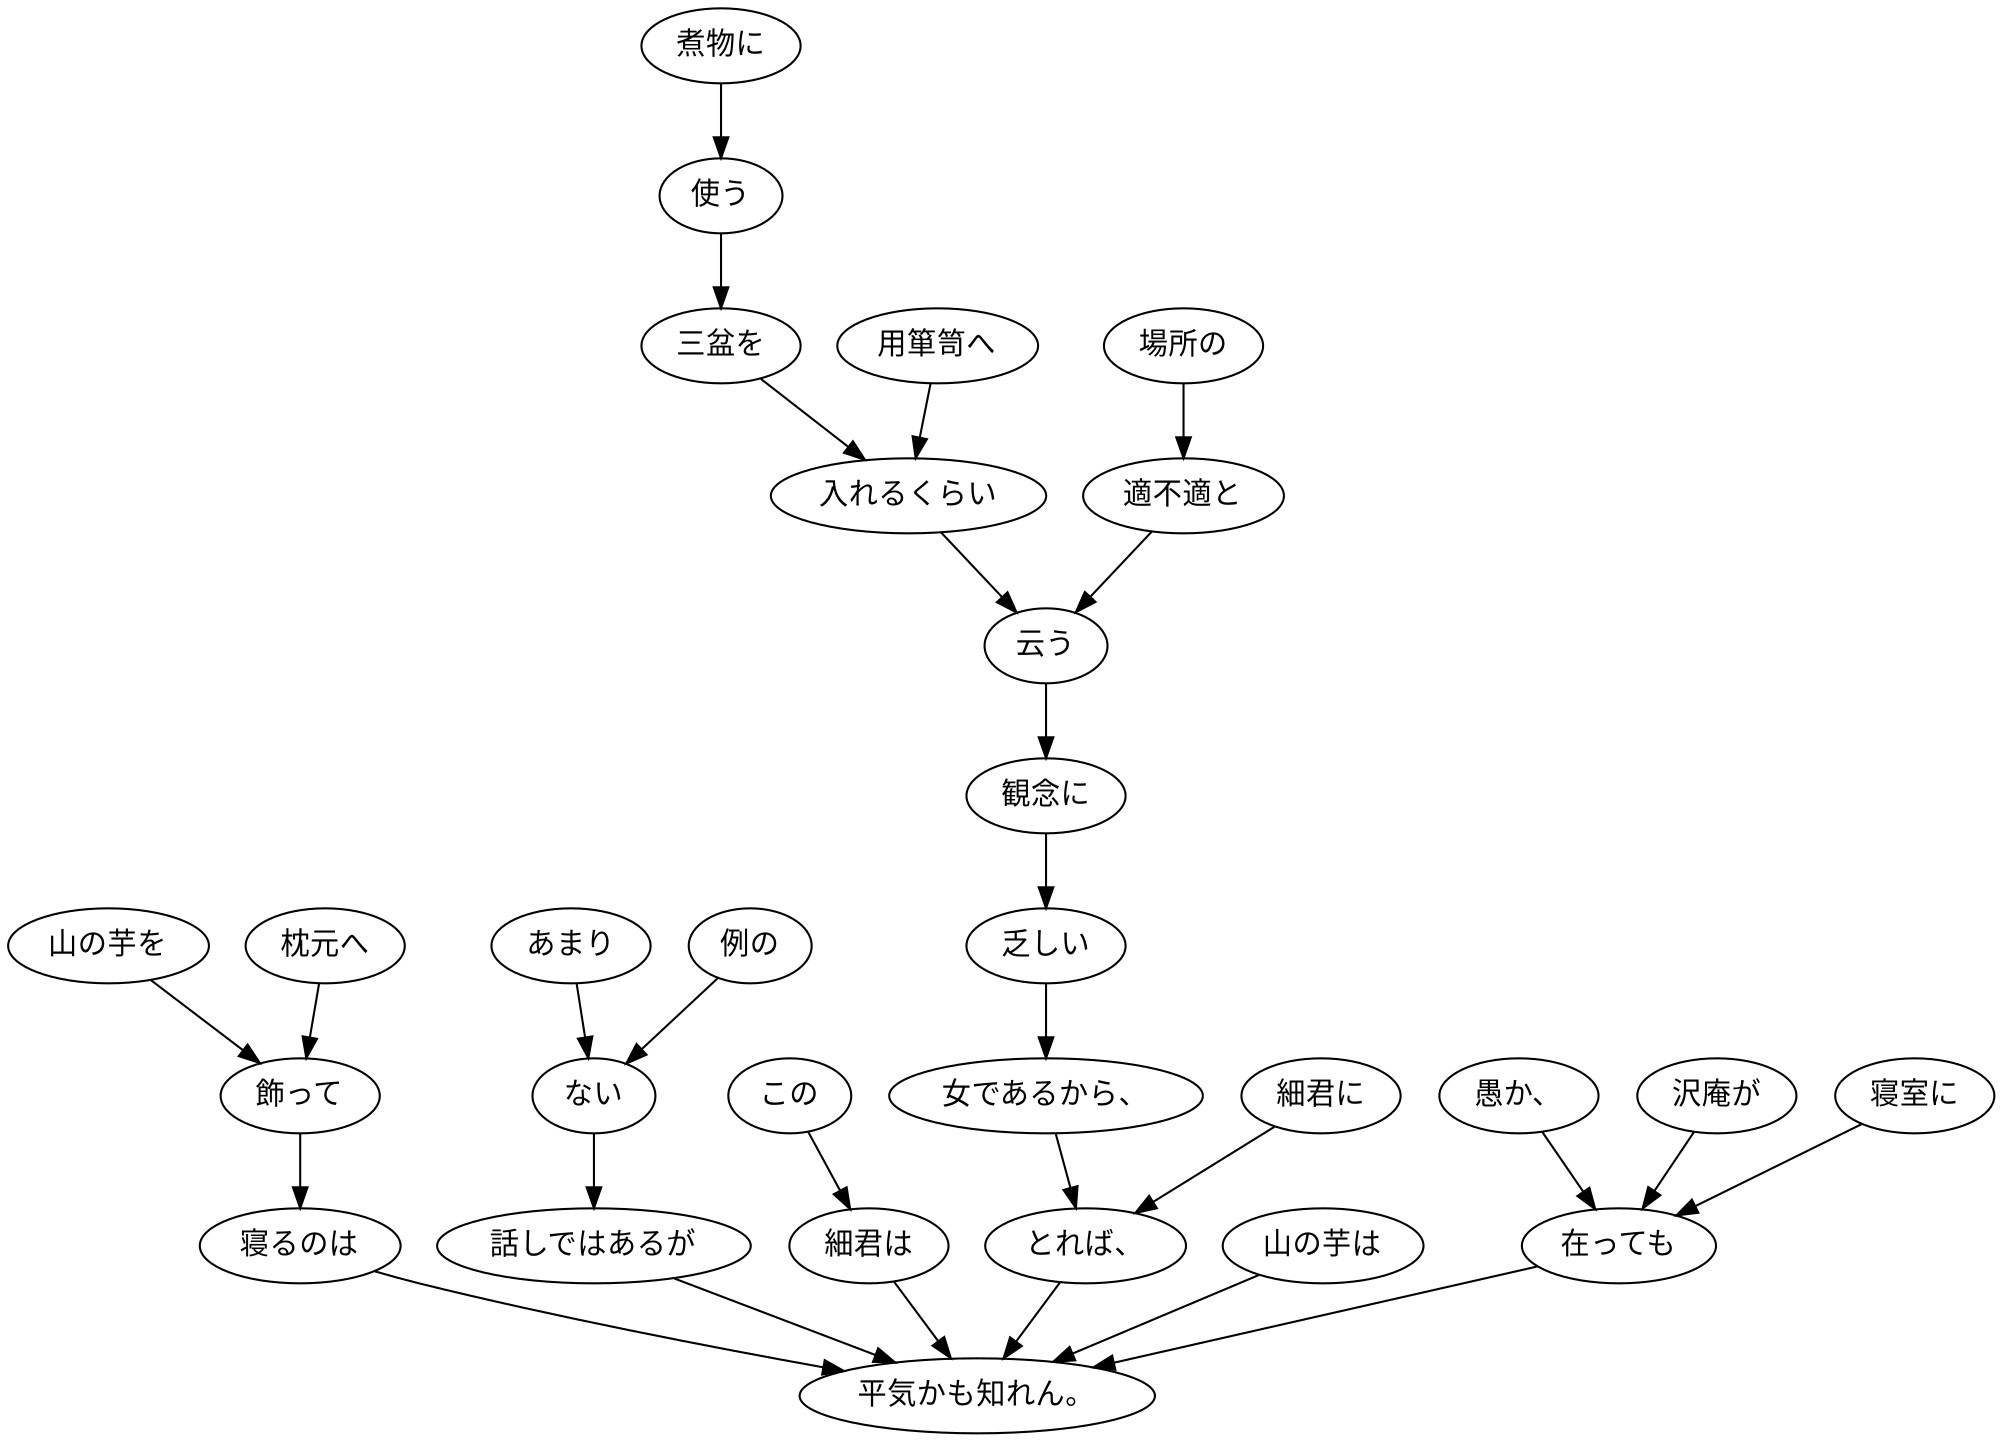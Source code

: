 digraph graph2836 {
	node0 [label="山の芋を"];
	node1 [label="枕元へ"];
	node2 [label="飾って"];
	node3 [label="寝るのは"];
	node4 [label="あまり"];
	node5 [label="例の"];
	node6 [label="ない"];
	node7 [label="話しではあるが"];
	node8 [label="この"];
	node9 [label="細君は"];
	node10 [label="煮物に"];
	node11 [label="使う"];
	node12 [label="三盆を"];
	node13 [label="用箪笥へ"];
	node14 [label="入れるくらい"];
	node15 [label="場所の"];
	node16 [label="適不適と"];
	node17 [label="云う"];
	node18 [label="観念に"];
	node19 [label="乏しい"];
	node20 [label="女であるから、"];
	node21 [label="細君に"];
	node22 [label="とれば、"];
	node23 [label="山の芋は"];
	node24 [label="愚か、"];
	node25 [label="沢庵が"];
	node26 [label="寝室に"];
	node27 [label="在っても"];
	node28 [label="平気かも知れん。"];
	node0 -> node2;
	node1 -> node2;
	node2 -> node3;
	node3 -> node28;
	node4 -> node6;
	node5 -> node6;
	node6 -> node7;
	node7 -> node28;
	node8 -> node9;
	node9 -> node28;
	node10 -> node11;
	node11 -> node12;
	node12 -> node14;
	node13 -> node14;
	node14 -> node17;
	node15 -> node16;
	node16 -> node17;
	node17 -> node18;
	node18 -> node19;
	node19 -> node20;
	node20 -> node22;
	node21 -> node22;
	node22 -> node28;
	node23 -> node28;
	node24 -> node27;
	node25 -> node27;
	node26 -> node27;
	node27 -> node28;
}

